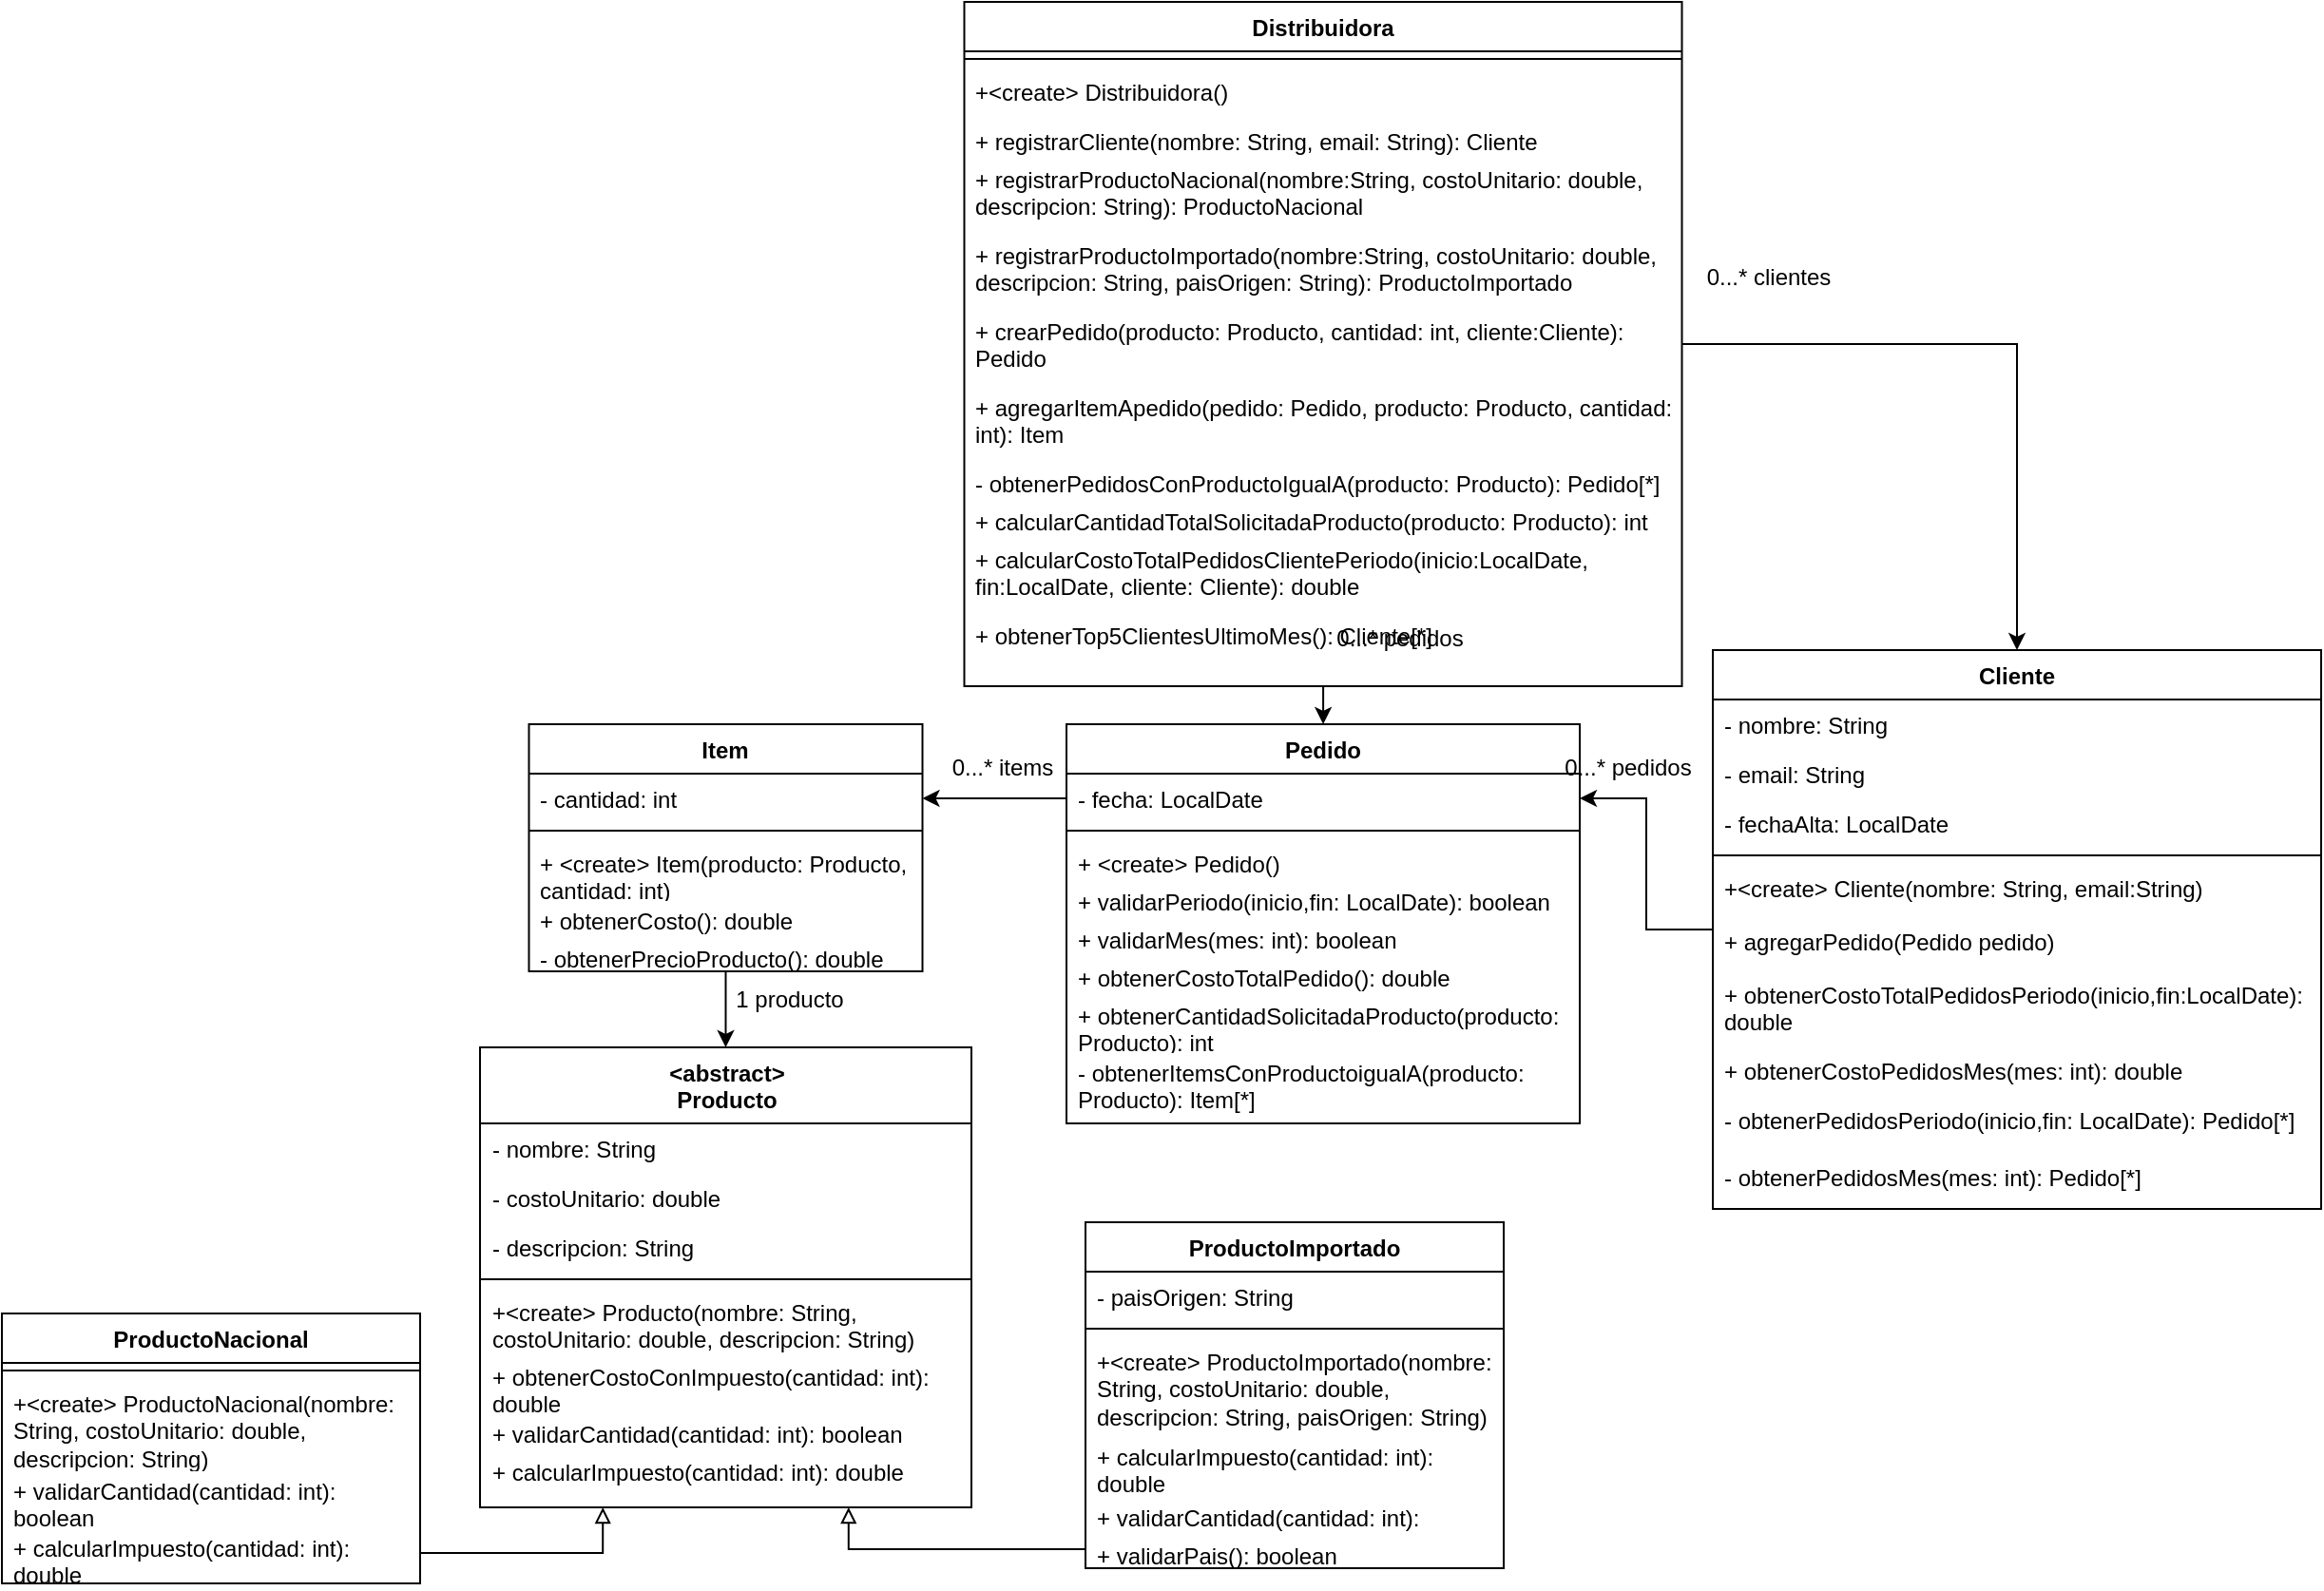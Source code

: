 <mxfile version="24.6.4" type="device">
  <diagram name="Page-1" id="TgjlBIyjMRQV4J3gXkrl">
    <mxGraphModel dx="1361" dy="670" grid="1" gridSize="10" guides="1" tooltips="1" connect="1" arrows="1" fold="1" page="1" pageScale="1" pageWidth="827" pageHeight="1169" math="0" shadow="0">
      <root>
        <mxCell id="0" />
        <mxCell id="1" parent="0" />
        <mxCell id="oZL3xkJhQJ-XLGrvxhA8-105" style="edgeStyle=orthogonalEdgeStyle;rounded=0;orthogonalLoop=1;jettySize=auto;html=1;exitX=0.25;exitY=0;exitDx=0;exitDy=0;entryX=0.687;entryY=-0.006;entryDx=0;entryDy=0;entryPerimeter=0;" parent="1" edge="1">
          <mxGeometry relative="1" as="geometry">
            <mxPoint x="569.92" y="439.016" as="targetPoint" />
            <Array as="points">
              <mxPoint x="-240" y="270" />
              <mxPoint x="570" y="270" />
            </Array>
          </mxGeometry>
        </mxCell>
        <mxCell id="V6VlqvrVNZPW8QgM5psY-38" style="edgeStyle=orthogonalEdgeStyle;rounded=0;orthogonalLoop=1;jettySize=auto;html=1;entryX=0.5;entryY=0;entryDx=0;entryDy=0;" parent="1" source="V6VlqvrVNZPW8QgM5psY-1" target="V6VlqvrVNZPW8QgM5psY-30" edge="1">
          <mxGeometry relative="1" as="geometry" />
        </mxCell>
        <mxCell id="V6VlqvrVNZPW8QgM5psY-39" style="edgeStyle=orthogonalEdgeStyle;rounded=0;orthogonalLoop=1;jettySize=auto;html=1;entryX=0.5;entryY=0;entryDx=0;entryDy=0;" parent="1" source="V6VlqvrVNZPW8QgM5psY-1" target="V6VlqvrVNZPW8QgM5psY-5" edge="1">
          <mxGeometry relative="1" as="geometry" />
        </mxCell>
        <mxCell id="V6VlqvrVNZPW8QgM5psY-1" value="Distribuidora" style="swimlane;fontStyle=1;align=center;verticalAlign=top;childLayout=stackLayout;horizontal=1;startSize=26;horizontalStack=0;resizeParent=1;resizeParentMax=0;resizeLast=0;collapsible=1;marginBottom=0;whiteSpace=wrap;html=1;" parent="1" vertex="1">
          <mxGeometry x="506.25" y="380" width="377.5" height="360" as="geometry" />
        </mxCell>
        <mxCell id="V6VlqvrVNZPW8QgM5psY-3" value="" style="line;strokeWidth=1;fillColor=none;align=left;verticalAlign=middle;spacingTop=-1;spacingLeft=3;spacingRight=3;rotatable=0;labelPosition=right;points=[];portConstraint=eastwest;strokeColor=inherit;" parent="V6VlqvrVNZPW8QgM5psY-1" vertex="1">
          <mxGeometry y="26" width="377.5" height="8" as="geometry" />
        </mxCell>
        <mxCell id="V6VlqvrVNZPW8QgM5psY-42" value="+&amp;lt;create&amp;gt; Distribuidora()" style="text;strokeColor=none;fillColor=none;align=left;verticalAlign=top;spacingLeft=4;spacingRight=4;overflow=hidden;rotatable=0;points=[[0,0.5],[1,0.5]];portConstraint=eastwest;whiteSpace=wrap;html=1;" parent="V6VlqvrVNZPW8QgM5psY-1" vertex="1">
          <mxGeometry y="34" width="377.5" height="26" as="geometry" />
        </mxCell>
        <mxCell id="V6VlqvrVNZPW8QgM5psY-48" value="+ registrarCliente(nombre: String, email: String): Cliente" style="text;strokeColor=none;fillColor=none;align=left;verticalAlign=top;spacingLeft=4;spacingRight=4;overflow=hidden;rotatable=0;points=[[0,0.5],[1,0.5]];portConstraint=eastwest;whiteSpace=wrap;html=1;" parent="V6VlqvrVNZPW8QgM5psY-1" vertex="1">
          <mxGeometry y="60" width="377.5" height="20" as="geometry" />
        </mxCell>
        <mxCell id="V6VlqvrVNZPW8QgM5psY-46" value="+ registrarProductoNacional(nombre:String, costoUnitario: double, descripcion: String): ProductoNacional" style="text;strokeColor=none;fillColor=none;align=left;verticalAlign=top;spacingLeft=4;spacingRight=4;overflow=hidden;rotatable=0;points=[[0,0.5],[1,0.5]];portConstraint=eastwest;whiteSpace=wrap;html=1;" parent="V6VlqvrVNZPW8QgM5psY-1" vertex="1">
          <mxGeometry y="80" width="377.5" height="40" as="geometry" />
        </mxCell>
        <mxCell id="V6VlqvrVNZPW8QgM5psY-47" value="+ registrarProductoImportado(nombre:String, costoUnitario: double, descripcion: String, paisOrigen: String): ProductoImportado" style="text;strokeColor=none;fillColor=none;align=left;verticalAlign=top;spacingLeft=4;spacingRight=4;overflow=hidden;rotatable=0;points=[[0,0.5],[1,0.5]];portConstraint=eastwest;whiteSpace=wrap;html=1;" parent="V6VlqvrVNZPW8QgM5psY-1" vertex="1">
          <mxGeometry y="120" width="377.5" height="40" as="geometry" />
        </mxCell>
        <mxCell id="XTBsiuAV0wzo947rgjEq-2" value="+ crearPedido(producto: Producto, cantidad: int, cliente:Cliente): Pedido" style="text;strokeColor=none;fillColor=none;align=left;verticalAlign=top;spacingLeft=4;spacingRight=4;overflow=hidden;rotatable=0;points=[[0,0.5],[1,0.5]];portConstraint=eastwest;whiteSpace=wrap;html=1;" vertex="1" parent="V6VlqvrVNZPW8QgM5psY-1">
          <mxGeometry y="160" width="377.5" height="40" as="geometry" />
        </mxCell>
        <mxCell id="V6VlqvrVNZPW8QgM5psY-4" value="+ agregarItemApedido(pedido: Pedido, producto: Producto, cantidad: int): Item" style="text;strokeColor=none;fillColor=none;align=left;verticalAlign=top;spacingLeft=4;spacingRight=4;overflow=hidden;rotatable=0;points=[[0,0.5],[1,0.5]];portConstraint=eastwest;whiteSpace=wrap;html=1;" parent="V6VlqvrVNZPW8QgM5psY-1" vertex="1">
          <mxGeometry y="200" width="377.5" height="40" as="geometry" />
        </mxCell>
        <mxCell id="RH9QYK9i4EbTWa-FZsFg-1" value="- obtenerPedidosConProductoIgualA(producto: Producto): Pedido[*]" style="text;strokeColor=none;fillColor=none;align=left;verticalAlign=top;spacingLeft=4;spacingRight=4;overflow=hidden;rotatable=0;points=[[0,0.5],[1,0.5]];portConstraint=eastwest;whiteSpace=wrap;html=1;" parent="V6VlqvrVNZPW8QgM5psY-1" vertex="1">
          <mxGeometry y="240" width="377.5" height="20" as="geometry" />
        </mxCell>
        <mxCell id="V6VlqvrVNZPW8QgM5psY-49" value="+ calcularCantidadTotalSolicitadaProducto(producto: Producto): int" style="text;strokeColor=none;fillColor=none;align=left;verticalAlign=top;spacingLeft=4;spacingRight=4;overflow=hidden;rotatable=0;points=[[0,0.5],[1,0.5]];portConstraint=eastwest;whiteSpace=wrap;html=1;" parent="V6VlqvrVNZPW8QgM5psY-1" vertex="1">
          <mxGeometry y="260" width="377.5" height="20" as="geometry" />
        </mxCell>
        <mxCell id="V6VlqvrVNZPW8QgM5psY-50" value="+ calcularCostoTotalPedidosClientePeriodo(inicio:LocalDate, fin:LocalDate, cliente:&amp;nbsp;&lt;span style=&quot;background-color: initial;&quot;&gt;Cliente): double&lt;/span&gt;" style="text;strokeColor=none;fillColor=none;align=left;verticalAlign=top;spacingLeft=4;spacingRight=4;overflow=hidden;rotatable=0;points=[[0,0.5],[1,0.5]];portConstraint=eastwest;whiteSpace=wrap;html=1;" parent="V6VlqvrVNZPW8QgM5psY-1" vertex="1">
          <mxGeometry y="280" width="377.5" height="40" as="geometry" />
        </mxCell>
        <mxCell id="V6VlqvrVNZPW8QgM5psY-52" value="+ obtenerTop5ClientesUltimoMes(): Cliente[*]" style="text;strokeColor=none;fillColor=none;align=left;verticalAlign=top;spacingLeft=4;spacingRight=4;overflow=hidden;rotatable=0;points=[[0,0.5],[1,0.5]];portConstraint=eastwest;whiteSpace=wrap;html=1;" parent="V6VlqvrVNZPW8QgM5psY-1" vertex="1">
          <mxGeometry y="320" width="377.5" height="40" as="geometry" />
        </mxCell>
        <mxCell id="V6VlqvrVNZPW8QgM5psY-43" style="edgeStyle=orthogonalEdgeStyle;rounded=0;orthogonalLoop=1;jettySize=auto;html=1;entryX=1;entryY=0.5;entryDx=0;entryDy=0;" parent="1" source="V6VlqvrVNZPW8QgM5psY-5" target="V6VlqvrVNZPW8QgM5psY-31" edge="1">
          <mxGeometry relative="1" as="geometry" />
        </mxCell>
        <mxCell id="V6VlqvrVNZPW8QgM5psY-5" value="Cliente" style="swimlane;fontStyle=1;align=center;verticalAlign=top;childLayout=stackLayout;horizontal=1;startSize=26;horizontalStack=0;resizeParent=1;resizeParentMax=0;resizeLast=0;collapsible=1;marginBottom=0;whiteSpace=wrap;html=1;" parent="1" vertex="1">
          <mxGeometry x="900" y="721" width="320" height="294" as="geometry" />
        </mxCell>
        <mxCell id="V6VlqvrVNZPW8QgM5psY-9" value="- nombre: String" style="text;strokeColor=none;fillColor=none;align=left;verticalAlign=top;spacingLeft=4;spacingRight=4;overflow=hidden;rotatable=0;points=[[0,0.5],[1,0.5]];portConstraint=eastwest;whiteSpace=wrap;html=1;" parent="V6VlqvrVNZPW8QgM5psY-5" vertex="1">
          <mxGeometry y="26" width="320" height="26" as="geometry" />
        </mxCell>
        <mxCell id="V6VlqvrVNZPW8QgM5psY-6" value="- email: String" style="text;strokeColor=none;fillColor=none;align=left;verticalAlign=top;spacingLeft=4;spacingRight=4;overflow=hidden;rotatable=0;points=[[0,0.5],[1,0.5]];portConstraint=eastwest;whiteSpace=wrap;html=1;" parent="V6VlqvrVNZPW8QgM5psY-5" vertex="1">
          <mxGeometry y="52" width="320" height="26" as="geometry" />
        </mxCell>
        <mxCell id="V6VlqvrVNZPW8QgM5psY-10" value="- fechaAlta: LocalDate" style="text;strokeColor=none;fillColor=none;align=left;verticalAlign=top;spacingLeft=4;spacingRight=4;overflow=hidden;rotatable=0;points=[[0,0.5],[1,0.5]];portConstraint=eastwest;whiteSpace=wrap;html=1;" parent="V6VlqvrVNZPW8QgM5psY-5" vertex="1">
          <mxGeometry y="78" width="320" height="26" as="geometry" />
        </mxCell>
        <mxCell id="V6VlqvrVNZPW8QgM5psY-7" value="" style="line;strokeWidth=1;fillColor=none;align=left;verticalAlign=middle;spacingTop=-1;spacingLeft=3;spacingRight=3;rotatable=0;labelPosition=right;points=[];portConstraint=eastwest;strokeColor=inherit;" parent="V6VlqvrVNZPW8QgM5psY-5" vertex="1">
          <mxGeometry y="104" width="320" height="8" as="geometry" />
        </mxCell>
        <mxCell id="RH9QYK9i4EbTWa-FZsFg-2" value="+&amp;lt;create&amp;gt; Cliente(nombre: String, email:String)" style="text;strokeColor=none;fillColor=none;align=left;verticalAlign=top;spacingLeft=4;spacingRight=4;overflow=hidden;rotatable=0;points=[[0,0.5],[1,0.5]];portConstraint=eastwest;whiteSpace=wrap;html=1;" parent="V6VlqvrVNZPW8QgM5psY-5" vertex="1">
          <mxGeometry y="112" width="320" height="28" as="geometry" />
        </mxCell>
        <mxCell id="RH9QYK9i4EbTWa-FZsFg-6" value="+ agregarPedido(Pedido pedido)" style="text;strokeColor=none;fillColor=none;align=left;verticalAlign=top;spacingLeft=4;spacingRight=4;overflow=hidden;rotatable=0;points=[[0,0.5],[1,0.5]];portConstraint=eastwest;whiteSpace=wrap;html=1;" parent="V6VlqvrVNZPW8QgM5psY-5" vertex="1">
          <mxGeometry y="140" width="320" height="28" as="geometry" />
        </mxCell>
        <mxCell id="V6VlqvrVNZPW8QgM5psY-8" value="+ obtenerCostoTotalPedidosPeriodo(inicio,fin:LocalDate): double" style="text;strokeColor=none;fillColor=none;align=left;verticalAlign=top;spacingLeft=4;spacingRight=4;overflow=hidden;rotatable=0;points=[[0,0.5],[1,0.5]];portConstraint=eastwest;whiteSpace=wrap;html=1;" parent="V6VlqvrVNZPW8QgM5psY-5" vertex="1">
          <mxGeometry y="168" width="320" height="40" as="geometry" />
        </mxCell>
        <mxCell id="RH9QYK9i4EbTWa-FZsFg-3" value="+ obtenerCostoPedidosMes(mes: int): double" style="text;strokeColor=none;fillColor=none;align=left;verticalAlign=top;spacingLeft=4;spacingRight=4;overflow=hidden;rotatable=0;points=[[0,0.5],[1,0.5]];portConstraint=eastwest;whiteSpace=wrap;html=1;" parent="V6VlqvrVNZPW8QgM5psY-5" vertex="1">
          <mxGeometry y="208" width="320" height="26" as="geometry" />
        </mxCell>
        <mxCell id="RH9QYK9i4EbTWa-FZsFg-4" value="- obtenerPedidosPeriodo(inicio,fin: LocalDate): Pedido[*]" style="text;strokeColor=none;fillColor=none;align=left;verticalAlign=top;spacingLeft=4;spacingRight=4;overflow=hidden;rotatable=0;points=[[0,0.5],[1,0.5]];portConstraint=eastwest;whiteSpace=wrap;html=1;" parent="V6VlqvrVNZPW8QgM5psY-5" vertex="1">
          <mxGeometry y="234" width="320" height="30" as="geometry" />
        </mxCell>
        <mxCell id="RH9QYK9i4EbTWa-FZsFg-5" value="- obtenerPedidosMes(mes: int): Pedido[*]" style="text;strokeColor=none;fillColor=none;align=left;verticalAlign=top;spacingLeft=4;spacingRight=4;overflow=hidden;rotatable=0;points=[[0,0.5],[1,0.5]];portConstraint=eastwest;whiteSpace=wrap;html=1;" parent="V6VlqvrVNZPW8QgM5psY-5" vertex="1">
          <mxGeometry y="264" width="320" height="30" as="geometry" />
        </mxCell>
        <mxCell id="V6VlqvrVNZPW8QgM5psY-11" value="&amp;lt;abstract&amp;gt;&lt;div&gt;Producto&lt;/div&gt;" style="swimlane;fontStyle=1;align=center;verticalAlign=top;childLayout=stackLayout;horizontal=1;startSize=40;horizontalStack=0;resizeParent=1;resizeParentMax=0;resizeLast=0;collapsible=1;marginBottom=0;whiteSpace=wrap;html=1;" parent="1" vertex="1">
          <mxGeometry x="251.5" y="930" width="258.5" height="242" as="geometry" />
        </mxCell>
        <mxCell id="V6VlqvrVNZPW8QgM5psY-12" value="- nombre: String" style="text;strokeColor=none;fillColor=none;align=left;verticalAlign=top;spacingLeft=4;spacingRight=4;overflow=hidden;rotatable=0;points=[[0,0.5],[1,0.5]];portConstraint=eastwest;whiteSpace=wrap;html=1;" parent="V6VlqvrVNZPW8QgM5psY-11" vertex="1">
          <mxGeometry y="40" width="258.5" height="26" as="geometry" />
        </mxCell>
        <mxCell id="V6VlqvrVNZPW8QgM5psY-15" value="- costoUnitario: double" style="text;strokeColor=none;fillColor=none;align=left;verticalAlign=top;spacingLeft=4;spacingRight=4;overflow=hidden;rotatable=0;points=[[0,0.5],[1,0.5]];portConstraint=eastwest;whiteSpace=wrap;html=1;" parent="V6VlqvrVNZPW8QgM5psY-11" vertex="1">
          <mxGeometry y="66" width="258.5" height="26" as="geometry" />
        </mxCell>
        <mxCell id="V6VlqvrVNZPW8QgM5psY-16" value="- descripcion: String" style="text;strokeColor=none;fillColor=none;align=left;verticalAlign=top;spacingLeft=4;spacingRight=4;overflow=hidden;rotatable=0;points=[[0,0.5],[1,0.5]];portConstraint=eastwest;whiteSpace=wrap;html=1;" parent="V6VlqvrVNZPW8QgM5psY-11" vertex="1">
          <mxGeometry y="92" width="258.5" height="26" as="geometry" />
        </mxCell>
        <mxCell id="V6VlqvrVNZPW8QgM5psY-13" value="" style="line;strokeWidth=1;fillColor=none;align=left;verticalAlign=middle;spacingTop=-1;spacingLeft=3;spacingRight=3;rotatable=0;labelPosition=right;points=[];portConstraint=eastwest;strokeColor=inherit;" parent="V6VlqvrVNZPW8QgM5psY-11" vertex="1">
          <mxGeometry y="118" width="258.5" height="8" as="geometry" />
        </mxCell>
        <mxCell id="V6VlqvrVNZPW8QgM5psY-14" value="+&amp;lt;create&amp;gt; Producto(nombre: String, costoUnitario: double, descripcion: String)" style="text;strokeColor=none;fillColor=none;align=left;verticalAlign=top;spacingLeft=4;spacingRight=4;overflow=hidden;rotatable=0;points=[[0,0.5],[1,0.5]];portConstraint=eastwest;whiteSpace=wrap;html=1;" parent="V6VlqvrVNZPW8QgM5psY-11" vertex="1">
          <mxGeometry y="126" width="258.5" height="34" as="geometry" />
        </mxCell>
        <mxCell id="RH9QYK9i4EbTWa-FZsFg-20" value="+ obtenerCostoConImpuesto(cantidad: int): double" style="text;strokeColor=none;fillColor=none;align=left;verticalAlign=top;spacingLeft=4;spacingRight=4;overflow=hidden;rotatable=0;points=[[0,0.5],[1,0.5]];portConstraint=eastwest;whiteSpace=wrap;html=1;" parent="V6VlqvrVNZPW8QgM5psY-11" vertex="1">
          <mxGeometry y="160" width="258.5" height="30" as="geometry" />
        </mxCell>
        <mxCell id="RH9QYK9i4EbTWa-FZsFg-23" value="+ validarCantidad(cantidad: int): boolean" style="text;strokeColor=none;fillColor=none;align=left;verticalAlign=top;spacingLeft=4;spacingRight=4;overflow=hidden;rotatable=0;points=[[0,0.5],[1,0.5]];portConstraint=eastwest;whiteSpace=wrap;html=1;" parent="V6VlqvrVNZPW8QgM5psY-11" vertex="1">
          <mxGeometry y="190" width="258.5" height="20" as="geometry" />
        </mxCell>
        <mxCell id="RH9QYK9i4EbTWa-FZsFg-24" value="+ calcularImpuesto(cantidad: int): double" style="text;strokeColor=none;fillColor=none;align=left;verticalAlign=top;spacingLeft=4;spacingRight=4;overflow=hidden;rotatable=0;points=[[0,0.5],[1,0.5]];portConstraint=eastwest;whiteSpace=wrap;html=1;" parent="V6VlqvrVNZPW8QgM5psY-11" vertex="1">
          <mxGeometry y="210" width="258.5" height="32" as="geometry" />
        </mxCell>
        <mxCell id="V6VlqvrVNZPW8QgM5psY-29" style="edgeStyle=orthogonalEdgeStyle;rounded=0;orthogonalLoop=1;jettySize=auto;html=1;exitX=0;exitY=0.5;exitDx=0;exitDy=0;entryX=0.75;entryY=1;entryDx=0;entryDy=0;endArrow=block;endFill=0;" parent="1" source="RH9QYK9i4EbTWa-FZsFg-25" target="V6VlqvrVNZPW8QgM5psY-11" edge="1">
          <mxGeometry relative="1" as="geometry" />
        </mxCell>
        <mxCell id="V6VlqvrVNZPW8QgM5psY-17" value="ProductoImportado" style="swimlane;fontStyle=1;align=center;verticalAlign=top;childLayout=stackLayout;horizontal=1;startSize=26;horizontalStack=0;resizeParent=1;resizeParentMax=0;resizeLast=0;collapsible=1;marginBottom=0;whiteSpace=wrap;html=1;" parent="1" vertex="1">
          <mxGeometry x="570" y="1022" width="220" height="182" as="geometry" />
        </mxCell>
        <mxCell id="V6VlqvrVNZPW8QgM5psY-27" value="- paisOrigen: String" style="text;strokeColor=none;fillColor=none;align=left;verticalAlign=top;spacingLeft=4;spacingRight=4;overflow=hidden;rotatable=0;points=[[0,0.5],[1,0.5]];portConstraint=eastwest;whiteSpace=wrap;html=1;" parent="V6VlqvrVNZPW8QgM5psY-17" vertex="1">
          <mxGeometry y="26" width="220" height="26" as="geometry" />
        </mxCell>
        <mxCell id="V6VlqvrVNZPW8QgM5psY-19" value="" style="line;strokeWidth=1;fillColor=none;align=left;verticalAlign=middle;spacingTop=-1;spacingLeft=3;spacingRight=3;rotatable=0;labelPosition=right;points=[];portConstraint=eastwest;strokeColor=inherit;" parent="V6VlqvrVNZPW8QgM5psY-17" vertex="1">
          <mxGeometry y="52" width="220" height="8" as="geometry" />
        </mxCell>
        <mxCell id="V6VlqvrVNZPW8QgM5psY-21" value="+&amp;lt;create&amp;gt; ProductoImportado(nombre: String, costoUnitario: double, descripcion: String, paisOrigen: String)" style="text;strokeColor=none;fillColor=none;align=left;verticalAlign=top;spacingLeft=4;spacingRight=4;overflow=hidden;rotatable=0;points=[[0,0.5],[1,0.5]];portConstraint=eastwest;whiteSpace=wrap;html=1;" parent="V6VlqvrVNZPW8QgM5psY-17" vertex="1">
          <mxGeometry y="60" width="220" height="50" as="geometry" />
        </mxCell>
        <mxCell id="RH9QYK9i4EbTWa-FZsFg-26" value="+ calcularImpuesto(cantidad: int): double" style="text;strokeColor=none;fillColor=none;align=left;verticalAlign=top;spacingLeft=4;spacingRight=4;overflow=hidden;rotatable=0;points=[[0,0.5],[1,0.5]];portConstraint=eastwest;whiteSpace=wrap;html=1;" parent="V6VlqvrVNZPW8QgM5psY-17" vertex="1">
          <mxGeometry y="110" width="220" height="32" as="geometry" />
        </mxCell>
        <mxCell id="RH9QYK9i4EbTWa-FZsFg-29" value="+ validarCantidad(cantidad: int): boolean" style="text;strokeColor=none;fillColor=none;align=left;verticalAlign=top;spacingLeft=4;spacingRight=4;overflow=hidden;rotatable=0;points=[[0,0.5],[1,0.5]];portConstraint=eastwest;whiteSpace=wrap;html=1;" parent="V6VlqvrVNZPW8QgM5psY-17" vertex="1">
          <mxGeometry y="142" width="220" height="20" as="geometry" />
        </mxCell>
        <mxCell id="RH9QYK9i4EbTWa-FZsFg-25" value="+ validarPais(): boolean" style="text;strokeColor=none;fillColor=none;align=left;verticalAlign=top;spacingLeft=4;spacingRight=4;overflow=hidden;rotatable=0;points=[[0,0.5],[1,0.5]];portConstraint=eastwest;whiteSpace=wrap;html=1;" parent="V6VlqvrVNZPW8QgM5psY-17" vertex="1">
          <mxGeometry y="162" width="220" height="20" as="geometry" />
        </mxCell>
        <mxCell id="V6VlqvrVNZPW8QgM5psY-28" style="edgeStyle=orthogonalEdgeStyle;rounded=0;orthogonalLoop=1;jettySize=auto;html=1;exitX=1;exitY=0.5;exitDx=0;exitDy=0;entryX=0.25;entryY=1;entryDx=0;entryDy=0;endArrow=block;endFill=0;" parent="1" source="RH9QYK9i4EbTWa-FZsFg-27" target="V6VlqvrVNZPW8QgM5psY-11" edge="1">
          <mxGeometry relative="1" as="geometry">
            <mxPoint x="485.238" y="720" as="targetPoint" />
          </mxGeometry>
        </mxCell>
        <mxCell id="V6VlqvrVNZPW8QgM5psY-22" value="ProductoNacional" style="swimlane;fontStyle=1;align=center;verticalAlign=top;childLayout=stackLayout;horizontal=1;startSize=26;horizontalStack=0;resizeParent=1;resizeParentMax=0;resizeLast=0;collapsible=1;marginBottom=0;whiteSpace=wrap;html=1;" parent="1" vertex="1">
          <mxGeometry y="1070" width="220" height="142" as="geometry" />
        </mxCell>
        <mxCell id="V6VlqvrVNZPW8QgM5psY-24" value="" style="line;strokeWidth=1;fillColor=none;align=left;verticalAlign=middle;spacingTop=-1;spacingLeft=3;spacingRight=3;rotatable=0;labelPosition=right;points=[];portConstraint=eastwest;strokeColor=inherit;" parent="V6VlqvrVNZPW8QgM5psY-22" vertex="1">
          <mxGeometry y="26" width="220" height="8" as="geometry" />
        </mxCell>
        <mxCell id="V6VlqvrVNZPW8QgM5psY-26" value="+&amp;lt;create&amp;gt; ProductoNacional(nombre: String, costoUnitario: double, descripcion: String)" style="text;strokeColor=none;fillColor=none;align=left;verticalAlign=top;spacingLeft=4;spacingRight=4;overflow=hidden;rotatable=0;points=[[0,0.5],[1,0.5]];portConstraint=eastwest;whiteSpace=wrap;html=1;" parent="V6VlqvrVNZPW8QgM5psY-22" vertex="1">
          <mxGeometry y="34" width="220" height="46" as="geometry" />
        </mxCell>
        <mxCell id="RH9QYK9i4EbTWa-FZsFg-28" value="+ validarCantidad(cantidad: int): boolean" style="text;strokeColor=none;fillColor=none;align=left;verticalAlign=top;spacingLeft=4;spacingRight=4;overflow=hidden;rotatable=0;points=[[0,0.5],[1,0.5]];portConstraint=eastwest;whiteSpace=wrap;html=1;" parent="V6VlqvrVNZPW8QgM5psY-22" vertex="1">
          <mxGeometry y="80" width="220" height="30" as="geometry" />
        </mxCell>
        <mxCell id="RH9QYK9i4EbTWa-FZsFg-27" value="+ calcularImpuesto(cantidad: int): double" style="text;strokeColor=none;fillColor=none;align=left;verticalAlign=top;spacingLeft=4;spacingRight=4;overflow=hidden;rotatable=0;points=[[0,0.5],[1,0.5]];portConstraint=eastwest;whiteSpace=wrap;html=1;" parent="V6VlqvrVNZPW8QgM5psY-22" vertex="1">
          <mxGeometry y="110" width="220" height="32" as="geometry" />
        </mxCell>
        <mxCell id="V6VlqvrVNZPW8QgM5psY-30" value="Pedido" style="swimlane;fontStyle=1;align=center;verticalAlign=top;childLayout=stackLayout;horizontal=1;startSize=26;horizontalStack=0;resizeParent=1;resizeParentMax=0;resizeLast=0;collapsible=1;marginBottom=0;whiteSpace=wrap;html=1;" parent="1" vertex="1">
          <mxGeometry x="560" y="760" width="270" height="210" as="geometry" />
        </mxCell>
        <mxCell id="V6VlqvrVNZPW8QgM5psY-31" value="- fecha: LocalDate" style="text;strokeColor=none;fillColor=none;align=left;verticalAlign=top;spacingLeft=4;spacingRight=4;overflow=hidden;rotatable=0;points=[[0,0.5],[1,0.5]];portConstraint=eastwest;whiteSpace=wrap;html=1;" parent="V6VlqvrVNZPW8QgM5psY-30" vertex="1">
          <mxGeometry y="26" width="270" height="26" as="geometry" />
        </mxCell>
        <mxCell id="V6VlqvrVNZPW8QgM5psY-32" value="" style="line;strokeWidth=1;fillColor=none;align=left;verticalAlign=middle;spacingTop=-1;spacingLeft=3;spacingRight=3;rotatable=0;labelPosition=right;points=[];portConstraint=eastwest;strokeColor=inherit;" parent="V6VlqvrVNZPW8QgM5psY-30" vertex="1">
          <mxGeometry y="52" width="270" height="8" as="geometry" />
        </mxCell>
        <mxCell id="V6VlqvrVNZPW8QgM5psY-33" value="+ &amp;lt;create&amp;gt; Pedido()" style="text;strokeColor=none;fillColor=none;align=left;verticalAlign=top;spacingLeft=4;spacingRight=4;overflow=hidden;rotatable=0;points=[[0,0.5],[1,0.5]];portConstraint=eastwest;whiteSpace=wrap;html=1;" parent="V6VlqvrVNZPW8QgM5psY-30" vertex="1">
          <mxGeometry y="60" width="270" height="20" as="geometry" />
        </mxCell>
        <mxCell id="RH9QYK9i4EbTWa-FZsFg-7" value="+ validarPeriodo(inicio,fin: LocalDate): boolean" style="text;strokeColor=none;fillColor=none;align=left;verticalAlign=top;spacingLeft=4;spacingRight=4;overflow=hidden;rotatable=0;points=[[0,0.5],[1,0.5]];portConstraint=eastwest;whiteSpace=wrap;html=1;" parent="V6VlqvrVNZPW8QgM5psY-30" vertex="1">
          <mxGeometry y="80" width="270" height="20" as="geometry" />
        </mxCell>
        <mxCell id="RH9QYK9i4EbTWa-FZsFg-8" value="+ validarMes(mes: int): boolean" style="text;strokeColor=none;fillColor=none;align=left;verticalAlign=top;spacingLeft=4;spacingRight=4;overflow=hidden;rotatable=0;points=[[0,0.5],[1,0.5]];portConstraint=eastwest;whiteSpace=wrap;html=1;" parent="V6VlqvrVNZPW8QgM5psY-30" vertex="1">
          <mxGeometry y="100" width="270" height="20" as="geometry" />
        </mxCell>
        <mxCell id="RH9QYK9i4EbTWa-FZsFg-9" value="+ obtenerCostoTotalPedido(): double" style="text;strokeColor=none;fillColor=none;align=left;verticalAlign=top;spacingLeft=4;spacingRight=4;overflow=hidden;rotatable=0;points=[[0,0.5],[1,0.5]];portConstraint=eastwest;whiteSpace=wrap;html=1;" parent="V6VlqvrVNZPW8QgM5psY-30" vertex="1">
          <mxGeometry y="120" width="270" height="20" as="geometry" />
        </mxCell>
        <mxCell id="RH9QYK9i4EbTWa-FZsFg-12" value="+ obtenerCantidadSolicitadaProducto(producto: Producto): int" style="text;strokeColor=none;fillColor=none;align=left;verticalAlign=top;spacingLeft=4;spacingRight=4;overflow=hidden;rotatable=0;points=[[0,0.5],[1,0.5]];portConstraint=eastwest;whiteSpace=wrap;html=1;" parent="V6VlqvrVNZPW8QgM5psY-30" vertex="1">
          <mxGeometry y="140" width="270" height="30" as="geometry" />
        </mxCell>
        <mxCell id="RH9QYK9i4EbTWa-FZsFg-10" value="- obtenerItemsConProductoigualA(producto: Producto): Item[*]" style="text;strokeColor=none;fillColor=none;align=left;verticalAlign=top;spacingLeft=4;spacingRight=4;overflow=hidden;rotatable=0;points=[[0,0.5],[1,0.5]];portConstraint=eastwest;whiteSpace=wrap;html=1;" parent="V6VlqvrVNZPW8QgM5psY-30" vertex="1">
          <mxGeometry y="170" width="270" height="40" as="geometry" />
        </mxCell>
        <mxCell id="V6VlqvrVNZPW8QgM5psY-36" value="1 producto" style="text;html=1;align=center;verticalAlign=middle;resizable=0;points=[];autosize=1;strokeColor=none;fillColor=none;" parent="1" vertex="1">
          <mxGeometry x="374" y="890" width="80" height="30" as="geometry" />
        </mxCell>
        <mxCell id="V6VlqvrVNZPW8QgM5psY-40" value="0...* pedidos" style="text;html=1;align=center;verticalAlign=middle;resizable=0;points=[];autosize=1;strokeColor=none;fillColor=none;" parent="1" vertex="1">
          <mxGeometry x="690" y="700" width="90" height="30" as="geometry" />
        </mxCell>
        <mxCell id="V6VlqvrVNZPW8QgM5psY-41" value="0...* clientes" style="text;html=1;align=center;verticalAlign=middle;resizable=0;points=[];autosize=1;strokeColor=none;fillColor=none;" parent="1" vertex="1">
          <mxGeometry x="883.75" y="510" width="90" height="30" as="geometry" />
        </mxCell>
        <mxCell id="V6VlqvrVNZPW8QgM5psY-44" value="0...* pedidos" style="text;html=1;align=center;verticalAlign=middle;resizable=0;points=[];autosize=1;strokeColor=none;fillColor=none;" parent="1" vertex="1">
          <mxGeometry x="810" y="768" width="90" height="30" as="geometry" />
        </mxCell>
        <mxCell id="RH9QYK9i4EbTWa-FZsFg-19" style="edgeStyle=orthogonalEdgeStyle;rounded=0;orthogonalLoop=1;jettySize=auto;html=1;entryX=0.5;entryY=0;entryDx=0;entryDy=0;" parent="1" source="RH9QYK9i4EbTWa-FZsFg-13" target="V6VlqvrVNZPW8QgM5psY-11" edge="1">
          <mxGeometry relative="1" as="geometry" />
        </mxCell>
        <mxCell id="RH9QYK9i4EbTWa-FZsFg-13" value="Item" style="swimlane;fontStyle=1;align=center;verticalAlign=top;childLayout=stackLayout;horizontal=1;startSize=26;horizontalStack=0;resizeParent=1;resizeParentMax=0;resizeLast=0;collapsible=1;marginBottom=0;whiteSpace=wrap;html=1;" parent="1" vertex="1">
          <mxGeometry x="277.25" y="760" width="207" height="130" as="geometry" />
        </mxCell>
        <mxCell id="RH9QYK9i4EbTWa-FZsFg-14" value="- cantidad: int" style="text;strokeColor=none;fillColor=none;align=left;verticalAlign=top;spacingLeft=4;spacingRight=4;overflow=hidden;rotatable=0;points=[[0,0.5],[1,0.5]];portConstraint=eastwest;whiteSpace=wrap;html=1;" parent="RH9QYK9i4EbTWa-FZsFg-13" vertex="1">
          <mxGeometry y="26" width="207" height="26" as="geometry" />
        </mxCell>
        <mxCell id="RH9QYK9i4EbTWa-FZsFg-15" value="" style="line;strokeWidth=1;fillColor=none;align=left;verticalAlign=middle;spacingTop=-1;spacingLeft=3;spacingRight=3;rotatable=0;labelPosition=right;points=[];portConstraint=eastwest;strokeColor=inherit;" parent="RH9QYK9i4EbTWa-FZsFg-13" vertex="1">
          <mxGeometry y="52" width="207" height="8" as="geometry" />
        </mxCell>
        <mxCell id="RH9QYK9i4EbTWa-FZsFg-16" value="+ &amp;lt;create&amp;gt; Item(producto: Producto, cantidad: int)" style="text;strokeColor=none;fillColor=none;align=left;verticalAlign=top;spacingLeft=4;spacingRight=4;overflow=hidden;rotatable=0;points=[[0,0.5],[1,0.5]];portConstraint=eastwest;whiteSpace=wrap;html=1;" parent="RH9QYK9i4EbTWa-FZsFg-13" vertex="1">
          <mxGeometry y="60" width="207" height="30" as="geometry" />
        </mxCell>
        <mxCell id="RH9QYK9i4EbTWa-FZsFg-22" value="+ obtenerCosto(): double" style="text;strokeColor=none;fillColor=none;align=left;verticalAlign=top;spacingLeft=4;spacingRight=4;overflow=hidden;rotatable=0;points=[[0,0.5],[1,0.5]];portConstraint=eastwest;whiteSpace=wrap;html=1;" parent="RH9QYK9i4EbTWa-FZsFg-13" vertex="1">
          <mxGeometry y="90" width="207" height="20" as="geometry" />
        </mxCell>
        <mxCell id="RH9QYK9i4EbTWa-FZsFg-21" value="- obtenerPrecioProducto(): double" style="text;strokeColor=none;fillColor=none;align=left;verticalAlign=top;spacingLeft=4;spacingRight=4;overflow=hidden;rotatable=0;points=[[0,0.5],[1,0.5]];portConstraint=eastwest;whiteSpace=wrap;html=1;" parent="RH9QYK9i4EbTWa-FZsFg-13" vertex="1">
          <mxGeometry y="110" width="207" height="20" as="geometry" />
        </mxCell>
        <mxCell id="RH9QYK9i4EbTWa-FZsFg-17" style="edgeStyle=orthogonalEdgeStyle;rounded=0;orthogonalLoop=1;jettySize=auto;html=1;entryX=1;entryY=0.5;entryDx=0;entryDy=0;" parent="1" source="V6VlqvrVNZPW8QgM5psY-31" target="RH9QYK9i4EbTWa-FZsFg-14" edge="1">
          <mxGeometry relative="1" as="geometry" />
        </mxCell>
        <mxCell id="RH9QYK9i4EbTWa-FZsFg-18" value="0...* items" style="text;html=1;align=center;verticalAlign=middle;resizable=0;points=[];autosize=1;strokeColor=none;fillColor=none;" parent="1" vertex="1">
          <mxGeometry x="486.25" y="768" width="80" height="30" as="geometry" />
        </mxCell>
      </root>
    </mxGraphModel>
  </diagram>
</mxfile>
